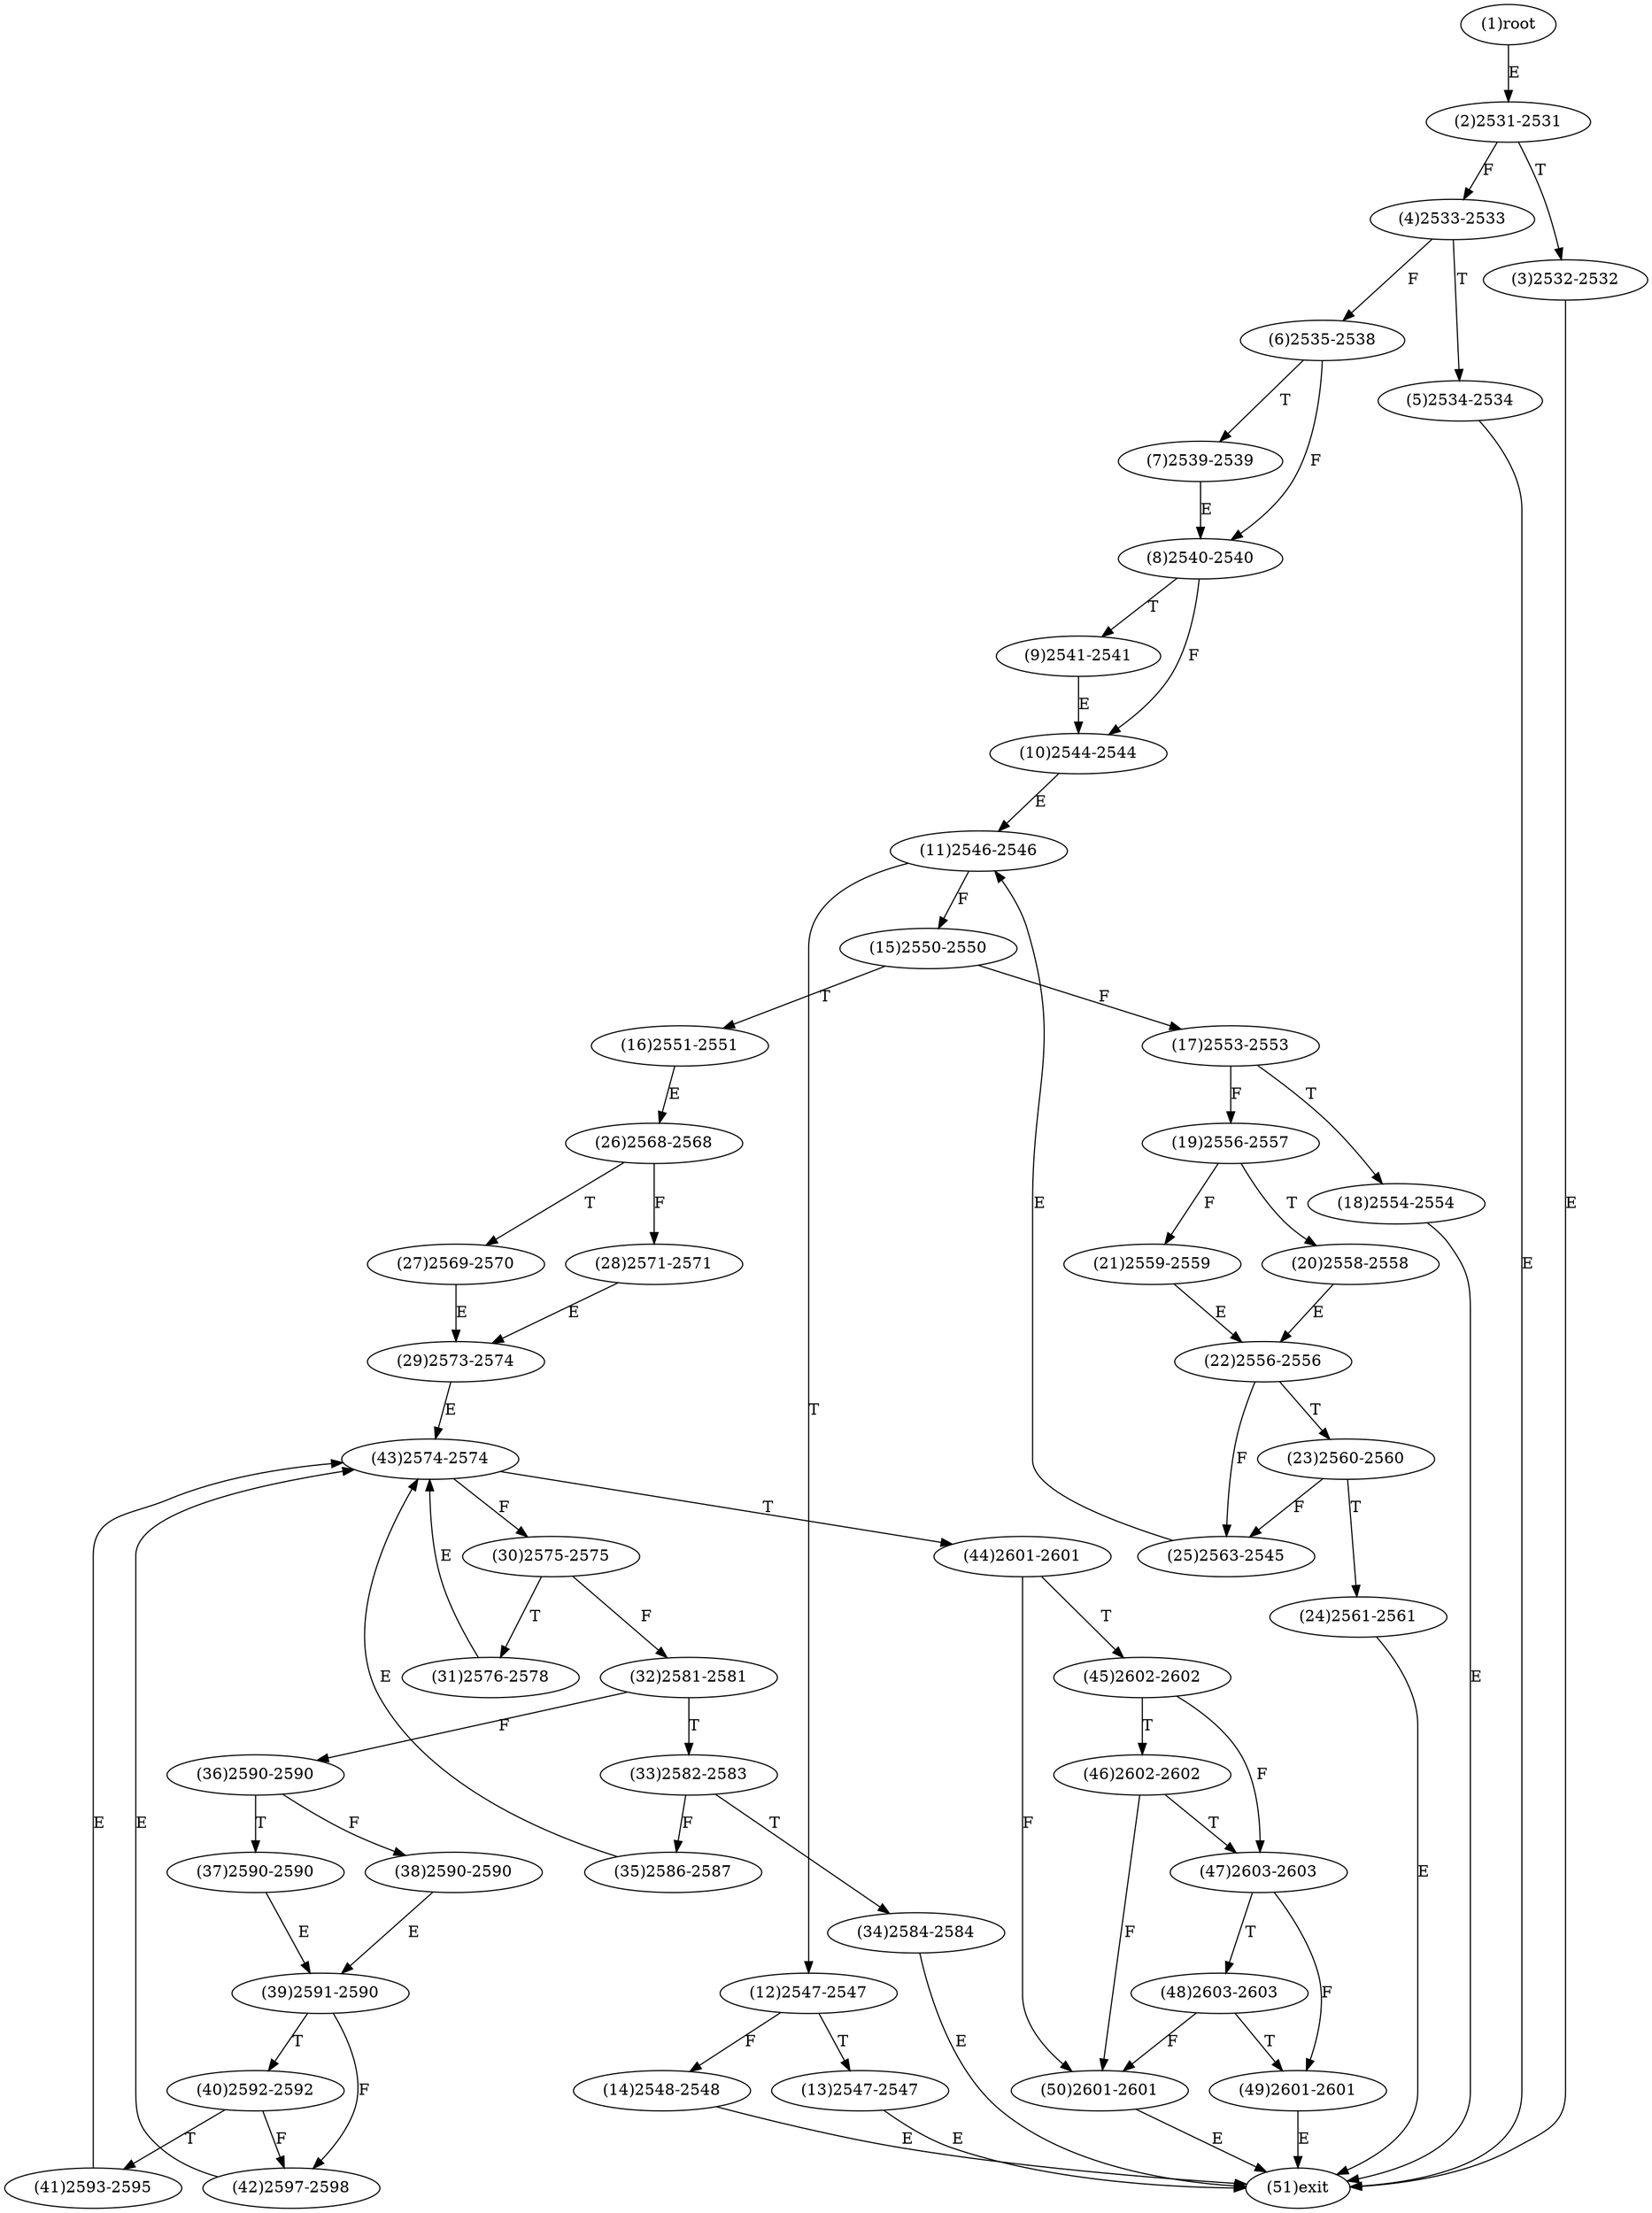 digraph "" { 
1[ label="(1)root"];
2[ label="(2)2531-2531"];
3[ label="(3)2532-2532"];
4[ label="(4)2533-2533"];
5[ label="(5)2534-2534"];
6[ label="(6)2535-2538"];
7[ label="(7)2539-2539"];
8[ label="(8)2540-2540"];
9[ label="(9)2541-2541"];
10[ label="(10)2544-2544"];
11[ label="(11)2546-2546"];
12[ label="(12)2547-2547"];
13[ label="(13)2547-2547"];
14[ label="(14)2548-2548"];
15[ label="(15)2550-2550"];
17[ label="(17)2553-2553"];
16[ label="(16)2551-2551"];
19[ label="(19)2556-2557"];
18[ label="(18)2554-2554"];
21[ label="(21)2559-2559"];
20[ label="(20)2558-2558"];
23[ label="(23)2560-2560"];
22[ label="(22)2556-2556"];
25[ label="(25)2563-2545"];
24[ label="(24)2561-2561"];
27[ label="(27)2569-2570"];
26[ label="(26)2568-2568"];
29[ label="(29)2573-2574"];
28[ label="(28)2571-2571"];
31[ label="(31)2576-2578"];
30[ label="(30)2575-2575"];
34[ label="(34)2584-2584"];
35[ label="(35)2586-2587"];
32[ label="(32)2581-2581"];
33[ label="(33)2582-2583"];
38[ label="(38)2590-2590"];
39[ label="(39)2591-2590"];
36[ label="(36)2590-2590"];
37[ label="(37)2590-2590"];
42[ label="(42)2597-2598"];
43[ label="(43)2574-2574"];
40[ label="(40)2592-2592"];
41[ label="(41)2593-2595"];
46[ label="(46)2602-2602"];
47[ label="(47)2603-2603"];
44[ label="(44)2601-2601"];
45[ label="(45)2602-2602"];
51[ label="(51)exit"];
50[ label="(50)2601-2601"];
49[ label="(49)2601-2601"];
48[ label="(48)2603-2603"];
1->2[ label="E"];
2->4[ label="F"];
2->3[ label="T"];
3->51[ label="E"];
4->6[ label="F"];
4->5[ label="T"];
5->51[ label="E"];
6->8[ label="F"];
6->7[ label="T"];
7->8[ label="E"];
8->10[ label="F"];
8->9[ label="T"];
9->10[ label="E"];
10->11[ label="E"];
11->15[ label="F"];
11->12[ label="T"];
12->14[ label="F"];
12->13[ label="T"];
13->51[ label="E"];
14->51[ label="E"];
15->17[ label="F"];
15->16[ label="T"];
16->26[ label="E"];
17->19[ label="F"];
17->18[ label="T"];
18->51[ label="E"];
19->21[ label="F"];
19->20[ label="T"];
20->22[ label="E"];
21->22[ label="E"];
22->25[ label="F"];
22->23[ label="T"];
23->25[ label="F"];
23->24[ label="T"];
24->51[ label="E"];
25->11[ label="E"];
26->28[ label="F"];
26->27[ label="T"];
27->29[ label="E"];
28->29[ label="E"];
29->43[ label="E"];
30->32[ label="F"];
30->31[ label="T"];
31->43[ label="E"];
32->36[ label="F"];
32->33[ label="T"];
33->35[ label="F"];
33->34[ label="T"];
34->51[ label="E"];
35->43[ label="E"];
36->38[ label="F"];
36->37[ label="T"];
37->39[ label="E"];
38->39[ label="E"];
39->42[ label="F"];
39->40[ label="T"];
40->42[ label="F"];
40->41[ label="T"];
41->43[ label="E"];
42->43[ label="E"];
43->30[ label="F"];
43->44[ label="T"];
44->50[ label="F"];
44->45[ label="T"];
45->47[ label="F"];
45->46[ label="T"];
46->50[ label="F"];
46->47[ label="T"];
47->49[ label="F"];
47->48[ label="T"];
48->50[ label="F"];
48->49[ label="T"];
49->51[ label="E"];
50->51[ label="E"];
}